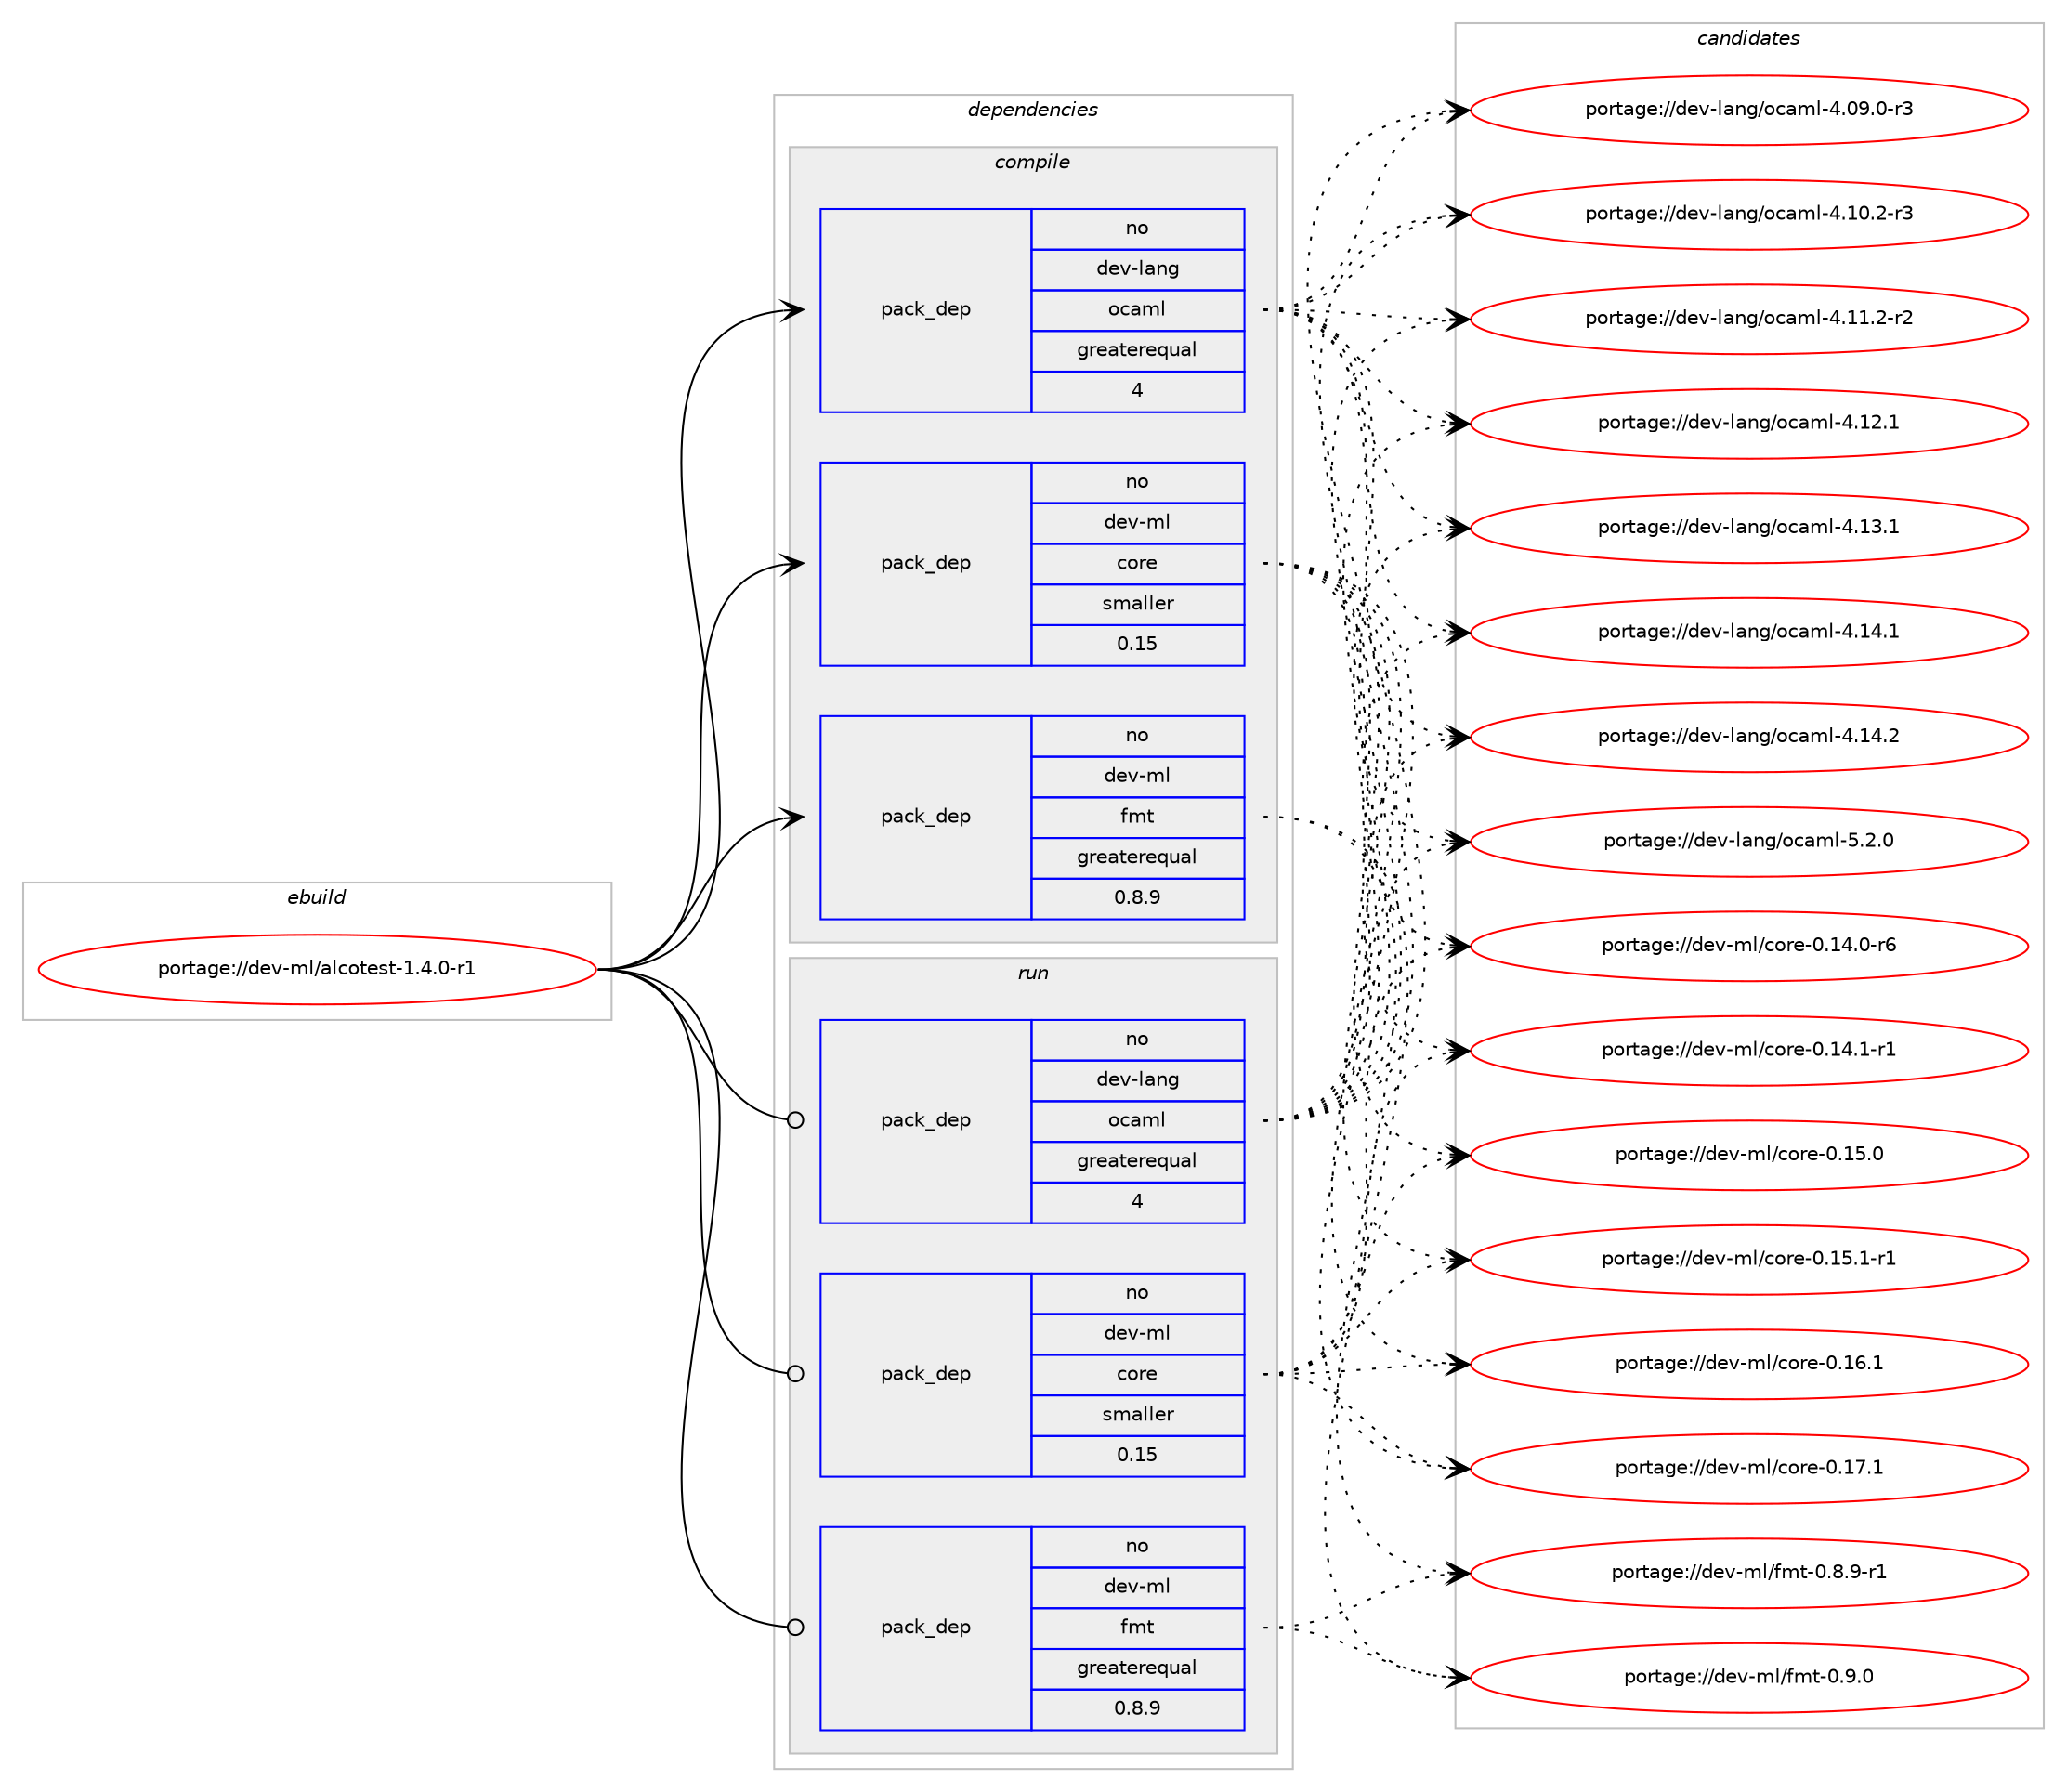 digraph prolog {

# *************
# Graph options
# *************

newrank=true;
concentrate=true;
compound=true;
graph [rankdir=LR,fontname=Helvetica,fontsize=10,ranksep=1.5];#, ranksep=2.5, nodesep=0.2];
edge  [arrowhead=vee];
node  [fontname=Helvetica,fontsize=10];

# **********
# The ebuild
# **********

subgraph cluster_leftcol {
color=gray;
rank=same;
label=<<i>ebuild</i>>;
id [label="portage://dev-ml/alcotest-1.4.0-r1", color=red, width=4, href="../dev-ml/alcotest-1.4.0-r1.svg"];
}

# ****************
# The dependencies
# ****************

subgraph cluster_midcol {
color=gray;
label=<<i>dependencies</i>>;
subgraph cluster_compile {
fillcolor="#eeeeee";
style=filled;
label=<<i>compile</i>>;
subgraph pack29539 {
dependency59137 [label=<<TABLE BORDER="0" CELLBORDER="1" CELLSPACING="0" CELLPADDING="4" WIDTH="220"><TR><TD ROWSPAN="6" CELLPADDING="30">pack_dep</TD></TR><TR><TD WIDTH="110">no</TD></TR><TR><TD>dev-lang</TD></TR><TR><TD>ocaml</TD></TR><TR><TD>greaterequal</TD></TR><TR><TD>4</TD></TR></TABLE>>, shape=none, color=blue];
}
id:e -> dependency59137:w [weight=20,style="solid",arrowhead="vee"];
# *** BEGIN UNKNOWN DEPENDENCY TYPE (TODO) ***
# id -> package_dependency(portage://dev-ml/alcotest-1.4.0-r1,install,no,dev-ml,astring,none,[,,],any_same_slot,[])
# *** END UNKNOWN DEPENDENCY TYPE (TODO) ***

# *** BEGIN UNKNOWN DEPENDENCY TYPE (TODO) ***
# id -> package_dependency(portage://dev-ml/alcotest-1.4.0-r1,install,no,dev-ml,async_unix,none,[,,],any_same_slot,[])
# *** END UNKNOWN DEPENDENCY TYPE (TODO) ***

# *** BEGIN UNKNOWN DEPENDENCY TYPE (TODO) ***
# id -> package_dependency(portage://dev-ml/alcotest-1.4.0-r1,install,no,dev-ml,cmdliner,none,[,,],any_same_slot,[])
# *** END UNKNOWN DEPENDENCY TYPE (TODO) ***

subgraph pack29540 {
dependency59138 [label=<<TABLE BORDER="0" CELLBORDER="1" CELLSPACING="0" CELLPADDING="4" WIDTH="220"><TR><TD ROWSPAN="6" CELLPADDING="30">pack_dep</TD></TR><TR><TD WIDTH="110">no</TD></TR><TR><TD>dev-ml</TD></TR><TR><TD>core</TD></TR><TR><TD>smaller</TD></TR><TR><TD>0.15</TD></TR></TABLE>>, shape=none, color=blue];
}
id:e -> dependency59138:w [weight=20,style="solid",arrowhead="vee"];
# *** BEGIN UNKNOWN DEPENDENCY TYPE (TODO) ***
# id -> package_dependency(portage://dev-ml/alcotest-1.4.0-r1,install,no,dev-ml,core_kernel,none,[,,],any_same_slot,[])
# *** END UNKNOWN DEPENDENCY TYPE (TODO) ***

# *** BEGIN UNKNOWN DEPENDENCY TYPE (TODO) ***
# id -> package_dependency(portage://dev-ml/alcotest-1.4.0-r1,install,no,dev-ml,dune,none,[,,],any_same_slot,[])
# *** END UNKNOWN DEPENDENCY TYPE (TODO) ***

# *** BEGIN UNKNOWN DEPENDENCY TYPE (TODO) ***
# id -> package_dependency(portage://dev-ml/alcotest-1.4.0-r1,install,no,dev-ml,duration,none,[,,],any_same_slot,[])
# *** END UNKNOWN DEPENDENCY TYPE (TODO) ***

subgraph pack29541 {
dependency59139 [label=<<TABLE BORDER="0" CELLBORDER="1" CELLSPACING="0" CELLPADDING="4" WIDTH="220"><TR><TD ROWSPAN="6" CELLPADDING="30">pack_dep</TD></TR><TR><TD WIDTH="110">no</TD></TR><TR><TD>dev-ml</TD></TR><TR><TD>fmt</TD></TR><TR><TD>greaterequal</TD></TR><TR><TD>0.8.9</TD></TR></TABLE>>, shape=none, color=blue];
}
id:e -> dependency59139:w [weight=20,style="solid",arrowhead="vee"];
# *** BEGIN UNKNOWN DEPENDENCY TYPE (TODO) ***
# id -> package_dependency(portage://dev-ml/alcotest-1.4.0-r1,install,no,dev-ml,logs,none,[,,],any_same_slot,[])
# *** END UNKNOWN DEPENDENCY TYPE (TODO) ***

# *** BEGIN UNKNOWN DEPENDENCY TYPE (TODO) ***
# id -> package_dependency(portage://dev-ml/alcotest-1.4.0-r1,install,no,dev-ml,lwt,none,[,,],any_same_slot,[])
# *** END UNKNOWN DEPENDENCY TYPE (TODO) ***

# *** BEGIN UNKNOWN DEPENDENCY TYPE (TODO) ***
# id -> package_dependency(portage://dev-ml/alcotest-1.4.0-r1,install,no,dev-ml,mirage-clock,none,[,,],any_same_slot,[])
# *** END UNKNOWN DEPENDENCY TYPE (TODO) ***

# *** BEGIN UNKNOWN DEPENDENCY TYPE (TODO) ***
# id -> package_dependency(portage://dev-ml/alcotest-1.4.0-r1,install,no,dev-ml,re,none,[,,],any_same_slot,[])
# *** END UNKNOWN DEPENDENCY TYPE (TODO) ***

# *** BEGIN UNKNOWN DEPENDENCY TYPE (TODO) ***
# id -> package_dependency(portage://dev-ml/alcotest-1.4.0-r1,install,no,dev-ml,result,none,[,,],any_same_slot,[])
# *** END UNKNOWN DEPENDENCY TYPE (TODO) ***

# *** BEGIN UNKNOWN DEPENDENCY TYPE (TODO) ***
# id -> package_dependency(portage://dev-ml/alcotest-1.4.0-r1,install,no,dev-ml,uuidm,none,[,,],any_same_slot,[])
# *** END UNKNOWN DEPENDENCY TYPE (TODO) ***

# *** BEGIN UNKNOWN DEPENDENCY TYPE (TODO) ***
# id -> package_dependency(portage://dev-ml/alcotest-1.4.0-r1,install,no,dev-ml,uutf,none,[,,],any_same_slot,[])
# *** END UNKNOWN DEPENDENCY TYPE (TODO) ***

}
subgraph cluster_compileandrun {
fillcolor="#eeeeee";
style=filled;
label=<<i>compile and run</i>>;
}
subgraph cluster_run {
fillcolor="#eeeeee";
style=filled;
label=<<i>run</i>>;
subgraph pack29542 {
dependency59140 [label=<<TABLE BORDER="0" CELLBORDER="1" CELLSPACING="0" CELLPADDING="4" WIDTH="220"><TR><TD ROWSPAN="6" CELLPADDING="30">pack_dep</TD></TR><TR><TD WIDTH="110">no</TD></TR><TR><TD>dev-lang</TD></TR><TR><TD>ocaml</TD></TR><TR><TD>greaterequal</TD></TR><TR><TD>4</TD></TR></TABLE>>, shape=none, color=blue];
}
id:e -> dependency59140:w [weight=20,style="solid",arrowhead="odot"];
# *** BEGIN UNKNOWN DEPENDENCY TYPE (TODO) ***
# id -> package_dependency(portage://dev-ml/alcotest-1.4.0-r1,run,no,dev-ml,astring,none,[,,],any_same_slot,[])
# *** END UNKNOWN DEPENDENCY TYPE (TODO) ***

# *** BEGIN UNKNOWN DEPENDENCY TYPE (TODO) ***
# id -> package_dependency(portage://dev-ml/alcotest-1.4.0-r1,run,no,dev-ml,async_unix,none,[,,],any_same_slot,[])
# *** END UNKNOWN DEPENDENCY TYPE (TODO) ***

# *** BEGIN UNKNOWN DEPENDENCY TYPE (TODO) ***
# id -> package_dependency(portage://dev-ml/alcotest-1.4.0-r1,run,no,dev-ml,cmdliner,none,[,,],any_same_slot,[])
# *** END UNKNOWN DEPENDENCY TYPE (TODO) ***

subgraph pack29543 {
dependency59141 [label=<<TABLE BORDER="0" CELLBORDER="1" CELLSPACING="0" CELLPADDING="4" WIDTH="220"><TR><TD ROWSPAN="6" CELLPADDING="30">pack_dep</TD></TR><TR><TD WIDTH="110">no</TD></TR><TR><TD>dev-ml</TD></TR><TR><TD>core</TD></TR><TR><TD>smaller</TD></TR><TR><TD>0.15</TD></TR></TABLE>>, shape=none, color=blue];
}
id:e -> dependency59141:w [weight=20,style="solid",arrowhead="odot"];
# *** BEGIN UNKNOWN DEPENDENCY TYPE (TODO) ***
# id -> package_dependency(portage://dev-ml/alcotest-1.4.0-r1,run,no,dev-ml,core_kernel,none,[,,],any_same_slot,[])
# *** END UNKNOWN DEPENDENCY TYPE (TODO) ***

# *** BEGIN UNKNOWN DEPENDENCY TYPE (TODO) ***
# id -> package_dependency(portage://dev-ml/alcotest-1.4.0-r1,run,no,dev-ml,dune,none,[,,],any_same_slot,[])
# *** END UNKNOWN DEPENDENCY TYPE (TODO) ***

# *** BEGIN UNKNOWN DEPENDENCY TYPE (TODO) ***
# id -> package_dependency(portage://dev-ml/alcotest-1.4.0-r1,run,no,dev-ml,duration,none,[,,],any_same_slot,[])
# *** END UNKNOWN DEPENDENCY TYPE (TODO) ***

subgraph pack29544 {
dependency59142 [label=<<TABLE BORDER="0" CELLBORDER="1" CELLSPACING="0" CELLPADDING="4" WIDTH="220"><TR><TD ROWSPAN="6" CELLPADDING="30">pack_dep</TD></TR><TR><TD WIDTH="110">no</TD></TR><TR><TD>dev-ml</TD></TR><TR><TD>fmt</TD></TR><TR><TD>greaterequal</TD></TR><TR><TD>0.8.9</TD></TR></TABLE>>, shape=none, color=blue];
}
id:e -> dependency59142:w [weight=20,style="solid",arrowhead="odot"];
# *** BEGIN UNKNOWN DEPENDENCY TYPE (TODO) ***
# id -> package_dependency(portage://dev-ml/alcotest-1.4.0-r1,run,no,dev-ml,logs,none,[,,],any_same_slot,[])
# *** END UNKNOWN DEPENDENCY TYPE (TODO) ***

# *** BEGIN UNKNOWN DEPENDENCY TYPE (TODO) ***
# id -> package_dependency(portage://dev-ml/alcotest-1.4.0-r1,run,no,dev-ml,lwt,none,[,,],any_same_slot,[])
# *** END UNKNOWN DEPENDENCY TYPE (TODO) ***

# *** BEGIN UNKNOWN DEPENDENCY TYPE (TODO) ***
# id -> package_dependency(portage://dev-ml/alcotest-1.4.0-r1,run,no,dev-ml,mirage-clock,none,[,,],any_same_slot,[])
# *** END UNKNOWN DEPENDENCY TYPE (TODO) ***

# *** BEGIN UNKNOWN DEPENDENCY TYPE (TODO) ***
# id -> package_dependency(portage://dev-ml/alcotest-1.4.0-r1,run,no,dev-ml,re,none,[,,],any_same_slot,[])
# *** END UNKNOWN DEPENDENCY TYPE (TODO) ***

# *** BEGIN UNKNOWN DEPENDENCY TYPE (TODO) ***
# id -> package_dependency(portage://dev-ml/alcotest-1.4.0-r1,run,no,dev-ml,result,none,[,,],any_same_slot,[])
# *** END UNKNOWN DEPENDENCY TYPE (TODO) ***

# *** BEGIN UNKNOWN DEPENDENCY TYPE (TODO) ***
# id -> package_dependency(portage://dev-ml/alcotest-1.4.0-r1,run,no,dev-ml,uuidm,none,[,,],any_same_slot,[])
# *** END UNKNOWN DEPENDENCY TYPE (TODO) ***

# *** BEGIN UNKNOWN DEPENDENCY TYPE (TODO) ***
# id -> package_dependency(portage://dev-ml/alcotest-1.4.0-r1,run,no,dev-ml,uutf,none,[,,],any_same_slot,[])
# *** END UNKNOWN DEPENDENCY TYPE (TODO) ***

}
}

# **************
# The candidates
# **************

subgraph cluster_choices {
rank=same;
color=gray;
label=<<i>candidates</i>>;

subgraph choice29539 {
color=black;
nodesep=1;
choice1001011184510897110103471119997109108455246485746484511451 [label="portage://dev-lang/ocaml-4.09.0-r3", color=red, width=4,href="../dev-lang/ocaml-4.09.0-r3.svg"];
choice1001011184510897110103471119997109108455246494846504511451 [label="portage://dev-lang/ocaml-4.10.2-r3", color=red, width=4,href="../dev-lang/ocaml-4.10.2-r3.svg"];
choice1001011184510897110103471119997109108455246494946504511450 [label="portage://dev-lang/ocaml-4.11.2-r2", color=red, width=4,href="../dev-lang/ocaml-4.11.2-r2.svg"];
choice100101118451089711010347111999710910845524649504649 [label="portage://dev-lang/ocaml-4.12.1", color=red, width=4,href="../dev-lang/ocaml-4.12.1.svg"];
choice100101118451089711010347111999710910845524649514649 [label="portage://dev-lang/ocaml-4.13.1", color=red, width=4,href="../dev-lang/ocaml-4.13.1.svg"];
choice100101118451089711010347111999710910845524649524649 [label="portage://dev-lang/ocaml-4.14.1", color=red, width=4,href="../dev-lang/ocaml-4.14.1.svg"];
choice100101118451089711010347111999710910845524649524650 [label="portage://dev-lang/ocaml-4.14.2", color=red, width=4,href="../dev-lang/ocaml-4.14.2.svg"];
choice1001011184510897110103471119997109108455346504648 [label="portage://dev-lang/ocaml-5.2.0", color=red, width=4,href="../dev-lang/ocaml-5.2.0.svg"];
dependency59137:e -> choice1001011184510897110103471119997109108455246485746484511451:w [style=dotted,weight="100"];
dependency59137:e -> choice1001011184510897110103471119997109108455246494846504511451:w [style=dotted,weight="100"];
dependency59137:e -> choice1001011184510897110103471119997109108455246494946504511450:w [style=dotted,weight="100"];
dependency59137:e -> choice100101118451089711010347111999710910845524649504649:w [style=dotted,weight="100"];
dependency59137:e -> choice100101118451089711010347111999710910845524649514649:w [style=dotted,weight="100"];
dependency59137:e -> choice100101118451089711010347111999710910845524649524649:w [style=dotted,weight="100"];
dependency59137:e -> choice100101118451089711010347111999710910845524649524650:w [style=dotted,weight="100"];
dependency59137:e -> choice1001011184510897110103471119997109108455346504648:w [style=dotted,weight="100"];
}
subgraph choice29540 {
color=black;
nodesep=1;
choice100101118451091084799111114101454846495246484511454 [label="portage://dev-ml/core-0.14.0-r6", color=red, width=4,href="../dev-ml/core-0.14.0-r6.svg"];
choice100101118451091084799111114101454846495246494511449 [label="portage://dev-ml/core-0.14.1-r1", color=red, width=4,href="../dev-ml/core-0.14.1-r1.svg"];
choice10010111845109108479911111410145484649534648 [label="portage://dev-ml/core-0.15.0", color=red, width=4,href="../dev-ml/core-0.15.0.svg"];
choice100101118451091084799111114101454846495346494511449 [label="portage://dev-ml/core-0.15.1-r1", color=red, width=4,href="../dev-ml/core-0.15.1-r1.svg"];
choice10010111845109108479911111410145484649544649 [label="portage://dev-ml/core-0.16.1", color=red, width=4,href="../dev-ml/core-0.16.1.svg"];
choice10010111845109108479911111410145484649554649 [label="portage://dev-ml/core-0.17.1", color=red, width=4,href="../dev-ml/core-0.17.1.svg"];
dependency59138:e -> choice100101118451091084799111114101454846495246484511454:w [style=dotted,weight="100"];
dependency59138:e -> choice100101118451091084799111114101454846495246494511449:w [style=dotted,weight="100"];
dependency59138:e -> choice10010111845109108479911111410145484649534648:w [style=dotted,weight="100"];
dependency59138:e -> choice100101118451091084799111114101454846495346494511449:w [style=dotted,weight="100"];
dependency59138:e -> choice10010111845109108479911111410145484649544649:w [style=dotted,weight="100"];
dependency59138:e -> choice10010111845109108479911111410145484649554649:w [style=dotted,weight="100"];
}
subgraph choice29541 {
color=black;
nodesep=1;
choice10010111845109108471021091164548465646574511449 [label="portage://dev-ml/fmt-0.8.9-r1", color=red, width=4,href="../dev-ml/fmt-0.8.9-r1.svg"];
choice1001011184510910847102109116454846574648 [label="portage://dev-ml/fmt-0.9.0", color=red, width=4,href="../dev-ml/fmt-0.9.0.svg"];
dependency59139:e -> choice10010111845109108471021091164548465646574511449:w [style=dotted,weight="100"];
dependency59139:e -> choice1001011184510910847102109116454846574648:w [style=dotted,weight="100"];
}
subgraph choice29542 {
color=black;
nodesep=1;
choice1001011184510897110103471119997109108455246485746484511451 [label="portage://dev-lang/ocaml-4.09.0-r3", color=red, width=4,href="../dev-lang/ocaml-4.09.0-r3.svg"];
choice1001011184510897110103471119997109108455246494846504511451 [label="portage://dev-lang/ocaml-4.10.2-r3", color=red, width=4,href="../dev-lang/ocaml-4.10.2-r3.svg"];
choice1001011184510897110103471119997109108455246494946504511450 [label="portage://dev-lang/ocaml-4.11.2-r2", color=red, width=4,href="../dev-lang/ocaml-4.11.2-r2.svg"];
choice100101118451089711010347111999710910845524649504649 [label="portage://dev-lang/ocaml-4.12.1", color=red, width=4,href="../dev-lang/ocaml-4.12.1.svg"];
choice100101118451089711010347111999710910845524649514649 [label="portage://dev-lang/ocaml-4.13.1", color=red, width=4,href="../dev-lang/ocaml-4.13.1.svg"];
choice100101118451089711010347111999710910845524649524649 [label="portage://dev-lang/ocaml-4.14.1", color=red, width=4,href="../dev-lang/ocaml-4.14.1.svg"];
choice100101118451089711010347111999710910845524649524650 [label="portage://dev-lang/ocaml-4.14.2", color=red, width=4,href="../dev-lang/ocaml-4.14.2.svg"];
choice1001011184510897110103471119997109108455346504648 [label="portage://dev-lang/ocaml-5.2.0", color=red, width=4,href="../dev-lang/ocaml-5.2.0.svg"];
dependency59140:e -> choice1001011184510897110103471119997109108455246485746484511451:w [style=dotted,weight="100"];
dependency59140:e -> choice1001011184510897110103471119997109108455246494846504511451:w [style=dotted,weight="100"];
dependency59140:e -> choice1001011184510897110103471119997109108455246494946504511450:w [style=dotted,weight="100"];
dependency59140:e -> choice100101118451089711010347111999710910845524649504649:w [style=dotted,weight="100"];
dependency59140:e -> choice100101118451089711010347111999710910845524649514649:w [style=dotted,weight="100"];
dependency59140:e -> choice100101118451089711010347111999710910845524649524649:w [style=dotted,weight="100"];
dependency59140:e -> choice100101118451089711010347111999710910845524649524650:w [style=dotted,weight="100"];
dependency59140:e -> choice1001011184510897110103471119997109108455346504648:w [style=dotted,weight="100"];
}
subgraph choice29543 {
color=black;
nodesep=1;
choice100101118451091084799111114101454846495246484511454 [label="portage://dev-ml/core-0.14.0-r6", color=red, width=4,href="../dev-ml/core-0.14.0-r6.svg"];
choice100101118451091084799111114101454846495246494511449 [label="portage://dev-ml/core-0.14.1-r1", color=red, width=4,href="../dev-ml/core-0.14.1-r1.svg"];
choice10010111845109108479911111410145484649534648 [label="portage://dev-ml/core-0.15.0", color=red, width=4,href="../dev-ml/core-0.15.0.svg"];
choice100101118451091084799111114101454846495346494511449 [label="portage://dev-ml/core-0.15.1-r1", color=red, width=4,href="../dev-ml/core-0.15.1-r1.svg"];
choice10010111845109108479911111410145484649544649 [label="portage://dev-ml/core-0.16.1", color=red, width=4,href="../dev-ml/core-0.16.1.svg"];
choice10010111845109108479911111410145484649554649 [label="portage://dev-ml/core-0.17.1", color=red, width=4,href="../dev-ml/core-0.17.1.svg"];
dependency59141:e -> choice100101118451091084799111114101454846495246484511454:w [style=dotted,weight="100"];
dependency59141:e -> choice100101118451091084799111114101454846495246494511449:w [style=dotted,weight="100"];
dependency59141:e -> choice10010111845109108479911111410145484649534648:w [style=dotted,weight="100"];
dependency59141:e -> choice100101118451091084799111114101454846495346494511449:w [style=dotted,weight="100"];
dependency59141:e -> choice10010111845109108479911111410145484649544649:w [style=dotted,weight="100"];
dependency59141:e -> choice10010111845109108479911111410145484649554649:w [style=dotted,weight="100"];
}
subgraph choice29544 {
color=black;
nodesep=1;
choice10010111845109108471021091164548465646574511449 [label="portage://dev-ml/fmt-0.8.9-r1", color=red, width=4,href="../dev-ml/fmt-0.8.9-r1.svg"];
choice1001011184510910847102109116454846574648 [label="portage://dev-ml/fmt-0.9.0", color=red, width=4,href="../dev-ml/fmt-0.9.0.svg"];
dependency59142:e -> choice10010111845109108471021091164548465646574511449:w [style=dotted,weight="100"];
dependency59142:e -> choice1001011184510910847102109116454846574648:w [style=dotted,weight="100"];
}
}

}
